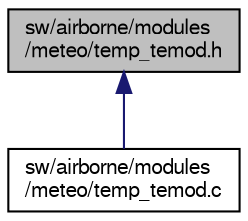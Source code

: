 digraph "sw/airborne/modules/meteo/temp_temod.h"
{
  edge [fontname="FreeSans",fontsize="10",labelfontname="FreeSans",labelfontsize="10"];
  node [fontname="FreeSans",fontsize="10",shape=record];
  Node1 [label="sw/airborne/modules\l/meteo/temp_temod.h",height=0.2,width=0.4,color="black", fillcolor="grey75", style="filled", fontcolor="black"];
  Node1 -> Node2 [dir="back",color="midnightblue",fontsize="10",style="solid",fontname="FreeSans"];
  Node2 [label="sw/airborne/modules\l/meteo/temp_temod.c",height=0.2,width=0.4,color="black", fillcolor="white", style="filled",URL="$temp__temod_8c.html",tooltip="Hygrosens TEMOD-I2C-Rx temperature sensor interface for PT1000 e.g. "];
}
